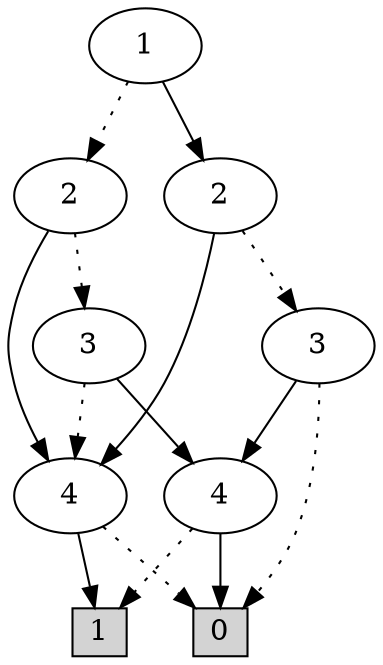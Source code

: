 digraph G {
0 [shape=box, label="0", style=filled, shape=box, height=0.3, width=0.3];
1 [shape=box, label="1", style=filled, shape=box, height=0.3, width=0.3];
256 [label="1"];
256 -> 254 [style=dotted];
256 -> 255 [style=filled];
254 [label="2"];
254 -> 253 [style=dotted];
254 -> 10 [style=filled];
253 [label="3"];
253 -> 10 [style=dotted];
253 -> 11 [style=filled];
10 [label="4"];
10 -> 0 [style=dotted];
10 -> 1 [style=filled];
11 [label="4"];
11 -> 1 [style=dotted];
11 -> 0 [style=filled];
255 [label="2"];
255 -> 234 [style=dotted];
255 -> 10 [style=filled];
234 [label="3"];
234 -> 0 [style=dotted];
234 -> 11 [style=filled];
}
